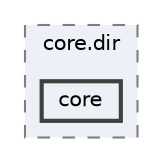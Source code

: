 digraph "/Users/yjack/GitHub/SimEvo/build/src/CMakeFiles/core.dir/core"
{
 // LATEX_PDF_SIZE
  bgcolor="transparent";
  edge [fontname=Helvetica,fontsize=10,labelfontname=Helvetica,labelfontsize=10];
  node [fontname=Helvetica,fontsize=10,shape=box,height=0.2,width=0.4];
  compound=true
  subgraph clusterdir_927ec7b3bcb2e5b24956270e8d79d2bf {
    graph [ bgcolor="#edf0f7", pencolor="grey50", label="core.dir", fontname=Helvetica,fontsize=10 style="filled,dashed", URL="dir_927ec7b3bcb2e5b24956270e8d79d2bf.html",tooltip=""]
  dir_d90d65703a63f01f8b3934bf8abade10 [label="core", fillcolor="#edf0f7", color="grey25", style="filled,bold", URL="dir_d90d65703a63f01f8b3934bf8abade10.html",tooltip=""];
  }
}
